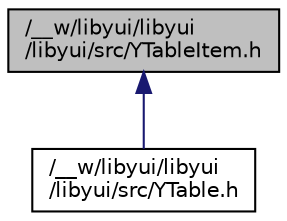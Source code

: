 digraph "/__w/libyui/libyui/libyui/src/YTableItem.h"
{
 // LATEX_PDF_SIZE
  edge [fontname="Helvetica",fontsize="10",labelfontname="Helvetica",labelfontsize="10"];
  node [fontname="Helvetica",fontsize="10",shape=record];
  Node1 [label="/__w/libyui/libyui\l/libyui/src/YTableItem.h",height=0.2,width=0.4,color="black", fillcolor="grey75", style="filled", fontcolor="black",tooltip=" "];
  Node1 -> Node2 [dir="back",color="midnightblue",fontsize="10",style="solid",fontname="Helvetica"];
  Node2 [label="/__w/libyui/libyui\l/libyui/src/YTable.h",height=0.2,width=0.4,color="black", fillcolor="white", style="filled",URL="$YTable_8h_source.html",tooltip=" "];
}

